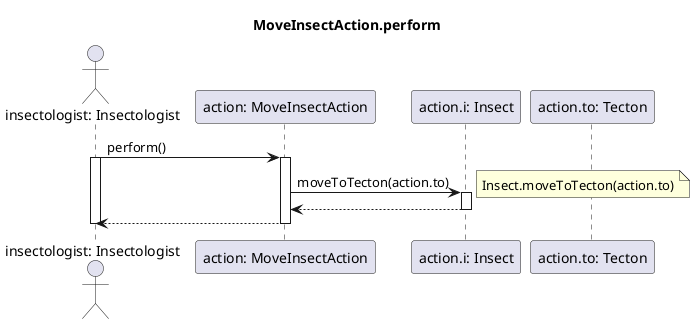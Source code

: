 @startuml MoveInsectAction.perform
title MoveInsectAction.perform

actor "insectologist: Insectologist" as insectologist
participant "action: MoveInsectAction" as mi_action
participant "action.i: Insect" as insect
participant "action.to: Tecton" as t

insectologist -> mi_action: perform()
activate insectologist
activate mi_action

mi_action -> insect: moveToTecton(action.to)
activate insect
note right: Insect.moveToTecton(action.to)

mi_action <-- insect
deactivate insect

insectologist <-- mi_action
deactivate mi_action
deactivate insectologist

@enduml